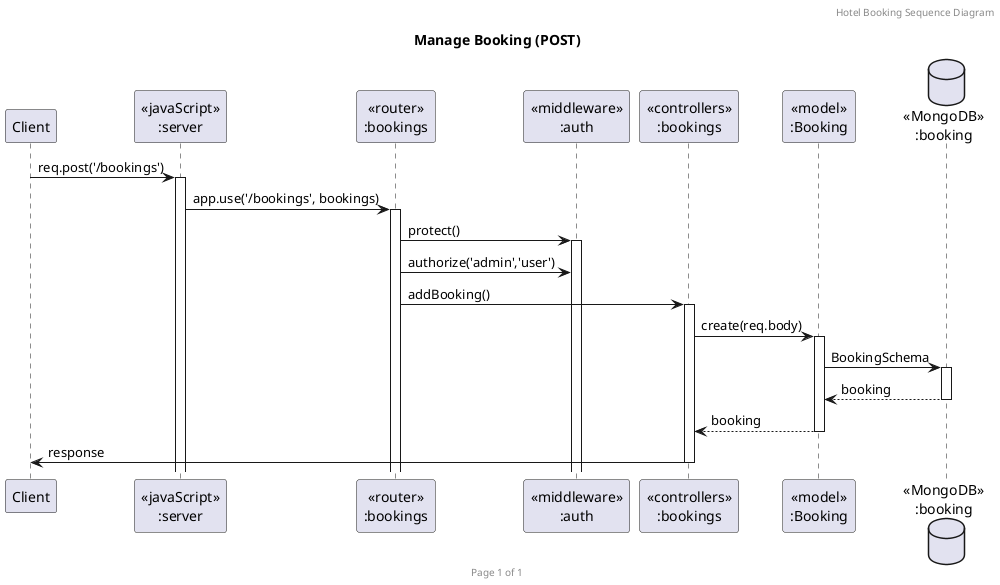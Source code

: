 @startuml Manage Booking (POST)

header Hotel Booking Sequence Diagram
footer Page %page% of %lastpage%
title "Manage Booking (POST)"

participant "Client" as client
participant "<<javaScript>>\n:server" as server
participant "<<router>>\n:bookings" as routerBookings
participant "<<middleware>>\n:auth" as authMiddleware
participant "<<controllers>>\n:bookings" as controllersBooking
participant "<<model>>\n:Booking" as modelBooking
database "<<MongoDB>>\n:booking" as BookingDatabase

client->server ++:req.post('/bookings')
server->routerBookings ++:app.use('/bookings', bookings)
routerBookings -> authMiddleware ++:protect()
routerBookings -> authMiddleware :authorize('admin','user')
routerBookings -> controllersBooking ++:addBooking()
controllersBooking->modelBooking ++:create(req.body)
modelBooking ->BookingDatabase ++: BookingSchema
BookingDatabase --> modelBooking --: booking
controllersBooking <-- modelBooking --: booking
controllersBooking->client --:response

@enduml
